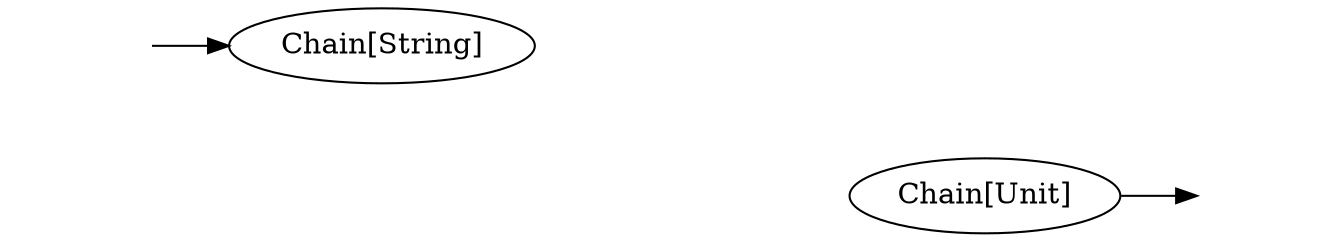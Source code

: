 digraph {
    rankdir=LR
    Start[class="extremity" style="invis"]
    Goal[class="extremity" style="invis"]

    ChainString[label="Chain[String]" class="start,disabled" group="up"]
    String[ group="down" style="invis"]
    ChainUnit[label="Chain[Unit]" class="goal" group="down"]

    {
        rank=same
        ChainString -> String[dir="back" class="lift" style="invis"]
    }

    ChainString -> ChainUnit[label="_.flatMap(greet)" style="invis"]
    String -> ChainUnit[label="greet" style="invis"]
    Start -> ChainString[class="start,disabled"]
    ChainUnit -> Goal[class="goal"]
}
